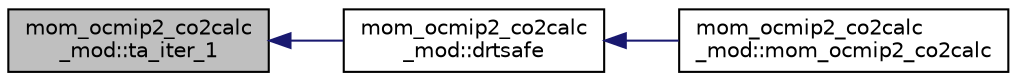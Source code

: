 digraph "mom_ocmip2_co2calc_mod::ta_iter_1"
{
 // INTERACTIVE_SVG=YES
  edge [fontname="Helvetica",fontsize="10",labelfontname="Helvetica",labelfontsize="10"];
  node [fontname="Helvetica",fontsize="10",shape=record];
  rankdir="LR";
  Node9 [label="mom_ocmip2_co2calc\l_mod::ta_iter_1",height=0.2,width=0.4,color="black", fillcolor="grey75", style="filled", fontcolor="black"];
  Node9 -> Node10 [dir="back",color="midnightblue",fontsize="10",style="solid",fontname="Helvetica"];
  Node10 [label="mom_ocmip2_co2calc\l_mod::drtsafe",height=0.2,width=0.4,color="black", fillcolor="white", style="filled",URL="$namespacemom__ocmip2__co2calc__mod.html#af2f24440252eb01429ba0b951f3d3369"];
  Node10 -> Node11 [dir="back",color="midnightblue",fontsize="10",style="solid",fontname="Helvetica"];
  Node11 [label="mom_ocmip2_co2calc\l_mod::mom_ocmip2_co2calc",height=0.2,width=0.4,color="black", fillcolor="white", style="filled",URL="$namespacemom__ocmip2__co2calc__mod.html#a33244d2860fc6ef59fd35d3008f260a4"];
}
